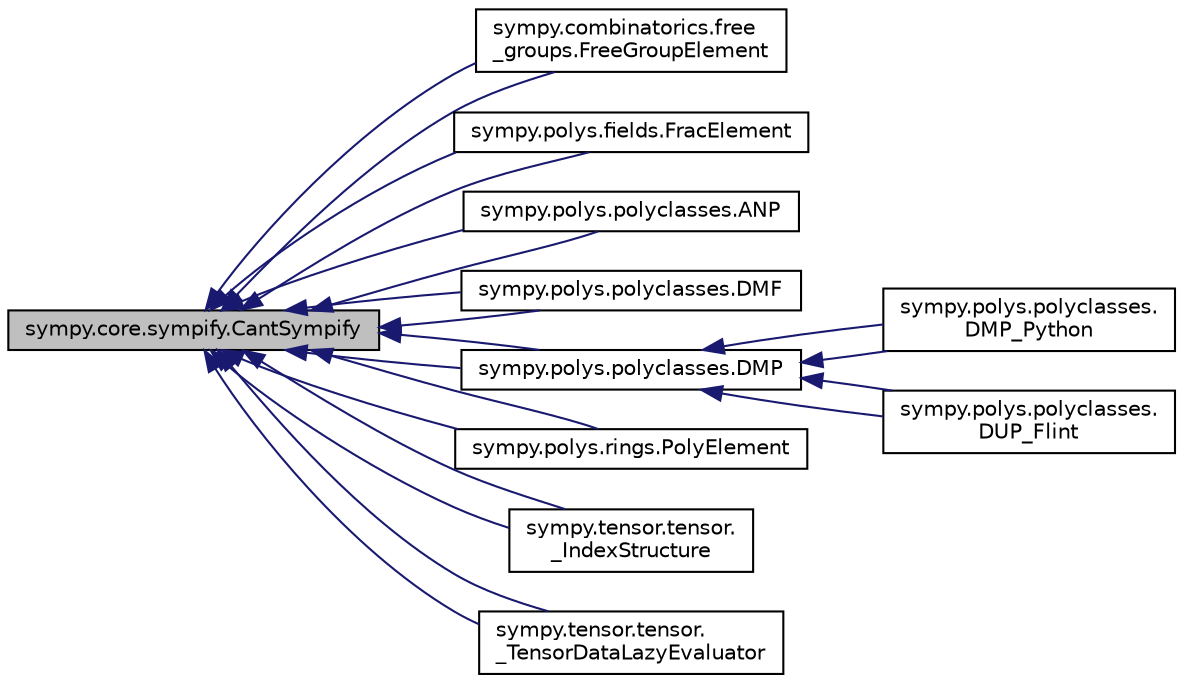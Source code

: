 digraph "sympy.core.sympify.CantSympify"
{
 // LATEX_PDF_SIZE
  edge [fontname="Helvetica",fontsize="10",labelfontname="Helvetica",labelfontsize="10"];
  node [fontname="Helvetica",fontsize="10",shape=record];
  rankdir="LR";
  Node1 [label="sympy.core.sympify.CantSympify",height=0.2,width=0.4,color="black", fillcolor="grey75", style="filled", fontcolor="black",tooltip=" "];
  Node1 -> Node2 [dir="back",color="midnightblue",fontsize="10",style="solid",fontname="Helvetica"];
  Node2 [label="sympy.combinatorics.free\l_groups.FreeGroupElement",height=0.2,width=0.4,color="black", fillcolor="white", style="filled",URL="$classsympy_1_1combinatorics_1_1free__groups_1_1FreeGroupElement.html",tooltip=" "];
  Node1 -> Node2 [dir="back",color="midnightblue",fontsize="10",style="solid",fontname="Helvetica"];
  Node1 -> Node3 [dir="back",color="midnightblue",fontsize="10",style="solid",fontname="Helvetica"];
  Node3 [label="sympy.polys.fields.FracElement",height=0.2,width=0.4,color="black", fillcolor="white", style="filled",URL="$classsympy_1_1polys_1_1fields_1_1FracElement.html",tooltip=" "];
  Node1 -> Node3 [dir="back",color="midnightblue",fontsize="10",style="solid",fontname="Helvetica"];
  Node1 -> Node4 [dir="back",color="midnightblue",fontsize="10",style="solid",fontname="Helvetica"];
  Node4 [label="sympy.polys.polyclasses.ANP",height=0.2,width=0.4,color="black", fillcolor="white", style="filled",URL="$classsympy_1_1polys_1_1polyclasses_1_1ANP.html",tooltip=" "];
  Node1 -> Node4 [dir="back",color="midnightblue",fontsize="10",style="solid",fontname="Helvetica"];
  Node1 -> Node5 [dir="back",color="midnightblue",fontsize="10",style="solid",fontname="Helvetica"];
  Node5 [label="sympy.polys.polyclasses.DMF",height=0.2,width=0.4,color="black", fillcolor="white", style="filled",URL="$classsympy_1_1polys_1_1polyclasses_1_1DMF.html",tooltip=" "];
  Node1 -> Node5 [dir="back",color="midnightblue",fontsize="10",style="solid",fontname="Helvetica"];
  Node1 -> Node6 [dir="back",color="midnightblue",fontsize="10",style="solid",fontname="Helvetica"];
  Node6 [label="sympy.polys.polyclasses.DMP",height=0.2,width=0.4,color="black", fillcolor="white", style="filled",URL="$classsympy_1_1polys_1_1polyclasses_1_1DMP.html",tooltip=" "];
  Node6 -> Node7 [dir="back",color="midnightblue",fontsize="10",style="solid",fontname="Helvetica"];
  Node7 [label="sympy.polys.polyclasses.\lDMP_Python",height=0.2,width=0.4,color="black", fillcolor="white", style="filled",URL="$classsympy_1_1polys_1_1polyclasses_1_1DMP__Python.html",tooltip=" "];
  Node6 -> Node7 [dir="back",color="midnightblue",fontsize="10",style="solid",fontname="Helvetica"];
  Node6 -> Node8 [dir="back",color="midnightblue",fontsize="10",style="solid",fontname="Helvetica"];
  Node8 [label="sympy.polys.polyclasses.\lDUP_Flint",height=0.2,width=0.4,color="black", fillcolor="white", style="filled",URL="$classsympy_1_1polys_1_1polyclasses_1_1DUP__Flint.html",tooltip=" "];
  Node6 -> Node8 [dir="back",color="midnightblue",fontsize="10",style="solid",fontname="Helvetica"];
  Node1 -> Node6 [dir="back",color="midnightblue",fontsize="10",style="solid",fontname="Helvetica"];
  Node1 -> Node9 [dir="back",color="midnightblue",fontsize="10",style="solid",fontname="Helvetica"];
  Node9 [label="sympy.polys.rings.PolyElement",height=0.2,width=0.4,color="black", fillcolor="white", style="filled",URL="$classsympy_1_1polys_1_1rings_1_1PolyElement.html",tooltip=" "];
  Node1 -> Node9 [dir="back",color="midnightblue",fontsize="10",style="solid",fontname="Helvetica"];
  Node1 -> Node10 [dir="back",color="midnightblue",fontsize="10",style="solid",fontname="Helvetica"];
  Node10 [label="sympy.tensor.tensor.\l_IndexStructure",height=0.2,width=0.4,color="black", fillcolor="white", style="filled",URL="$classsympy_1_1tensor_1_1tensor_1_1__IndexStructure.html",tooltip=" "];
  Node1 -> Node10 [dir="back",color="midnightblue",fontsize="10",style="solid",fontname="Helvetica"];
  Node1 -> Node11 [dir="back",color="midnightblue",fontsize="10",style="solid",fontname="Helvetica"];
  Node11 [label="sympy.tensor.tensor.\l_TensorDataLazyEvaluator",height=0.2,width=0.4,color="black", fillcolor="white", style="filled",URL="$classsympy_1_1tensor_1_1tensor_1_1__TensorDataLazyEvaluator.html",tooltip=" "];
  Node1 -> Node11 [dir="back",color="midnightblue",fontsize="10",style="solid",fontname="Helvetica"];
}
